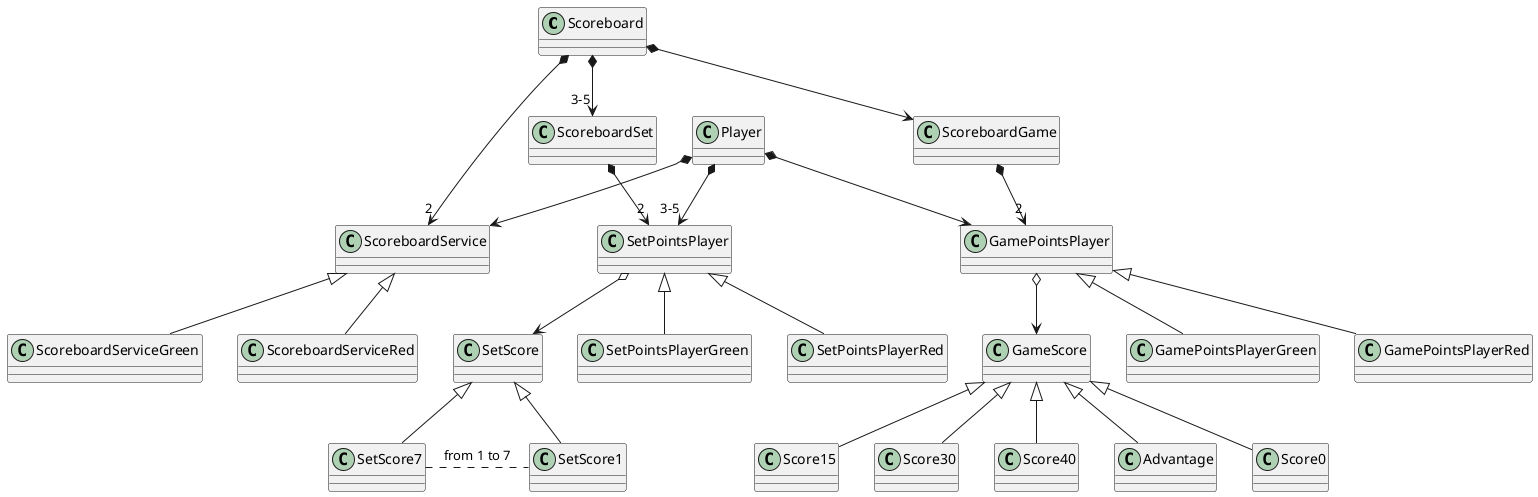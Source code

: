 @startuml

class Scoreboard
class ScoreboardSet
class ScoreboardGame
class ScoreboardService

class SetPointsPlayer
class SetPointsPlayerGreen
class SetPointsPlayerRed
class GamePointsPlayer
class GamePointsPlayerGreen
class GamePointsPlayerRed

class GameScore
class Score0
class Score15
class Score30
class Score40
class Advantage

class SetScore
class SetScore1
class SetScore7

class Player

Scoreboard *--> "3-5" ScoreboardSet
ScoreboardSet *--> "2" SetPointsPlayer
SetPointsPlayerGreen -up-|> SetPointsPlayer
SetPointsPlayerRed -up-|> SetPointsPlayer

Scoreboard *--> ScoreboardGame
ScoreboardGame *--> "2" GamePointsPlayer
GamePointsPlayerGreen -up-|> GamePointsPlayer
GamePointsPlayerRed -up-|> GamePointsPlayer

GamePointsPlayer o-down-> GameScore
Score0 -up-|> GameScore
Score15 -up-|> GameScore
Score30 -up-|> GameScore
Score40 -up-|> GameScore
Advantage -up-|> GameScore

SetPointsPlayer o-down-> SetScore
SetScore1 -up-|> SetScore
SetScore7 -up-|> SetScore
SetScore1 .left. SetScore7 : from 1 to 7

Scoreboard *--> "2" ScoreboardService
ScoreboardServiceGreen -up-|> ScoreboardService
ScoreboardServiceRed -up-|> ScoreboardService

Player *--> GamePointsPlayer
Player *--> "3-5" SetPointsPlayer
Player *--> ScoreboardService

@enduml
